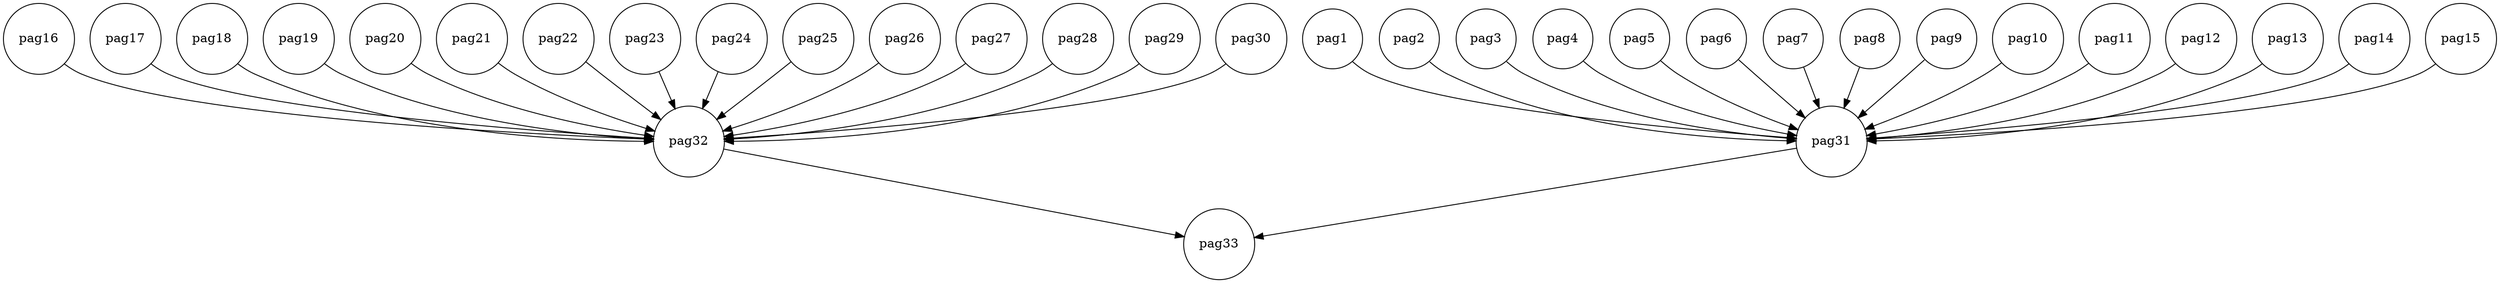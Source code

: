 digraph finite_state_machine {
node [shape = circle];
	1 [ label = "pag1"]
	2 [ label = "pag2"]
	3 [ label = "pag3"]
	4 [ label = "pag4"]
	5 [ label = "pag5"]
	6 [ label = "pag6"]
	7 [ label = "pag7"]
	8 [ label = "pag8"]
	9 [ label = "pag9"]
	10 [ label = "pag10"]
	11 [ label = "pag11"]
	12 [ label = "pag12"]
	13 [ label = "pag13"]
	14 [ label = "pag14"]
	15 [ label = "pag15"]
	16 [ label = "pag16"]
	17 [ label = "pag17"]
	18 [ label = "pag18"]
	19 [ label = "pag19"]
	20 [ label = "pag20"]
	21 [ label = "pag21"]
	22 [ label = "pag22"]
	23 [ label = "pag23"]
	24 [ label = "pag24"]
	25 [ label = "pag25"]
	26 [ label = "pag26"]
	27 [ label = "pag27"]
	28 [ label = "pag28"]
	29 [ label = "pag29"]
	30 [ label = "pag30"]
	31 [ label = "pag31"]
	32 [ label = "pag32"]
	33 [ label = "pag33"]
	1 -> 31
	2 -> 31
	3 -> 31
	4 -> 31
	5 -> 31
	6 -> 31
	7 -> 31
	8 -> 31
	9 -> 31
	10 -> 31
	11 -> 31
	12 -> 31
	13 -> 31
	14 -> 31
	15 -> 31
	16 -> 32
	17 -> 32
	18 -> 32
	19 -> 32
	20 -> 32
	21 -> 32
	22 -> 32
	23 -> 32
	24 -> 32
	25 -> 32
	26 -> 32
	27 -> 32
	28 -> 32
	29 -> 32
	30 -> 32
	31 -> 33
	32 -> 33
}
